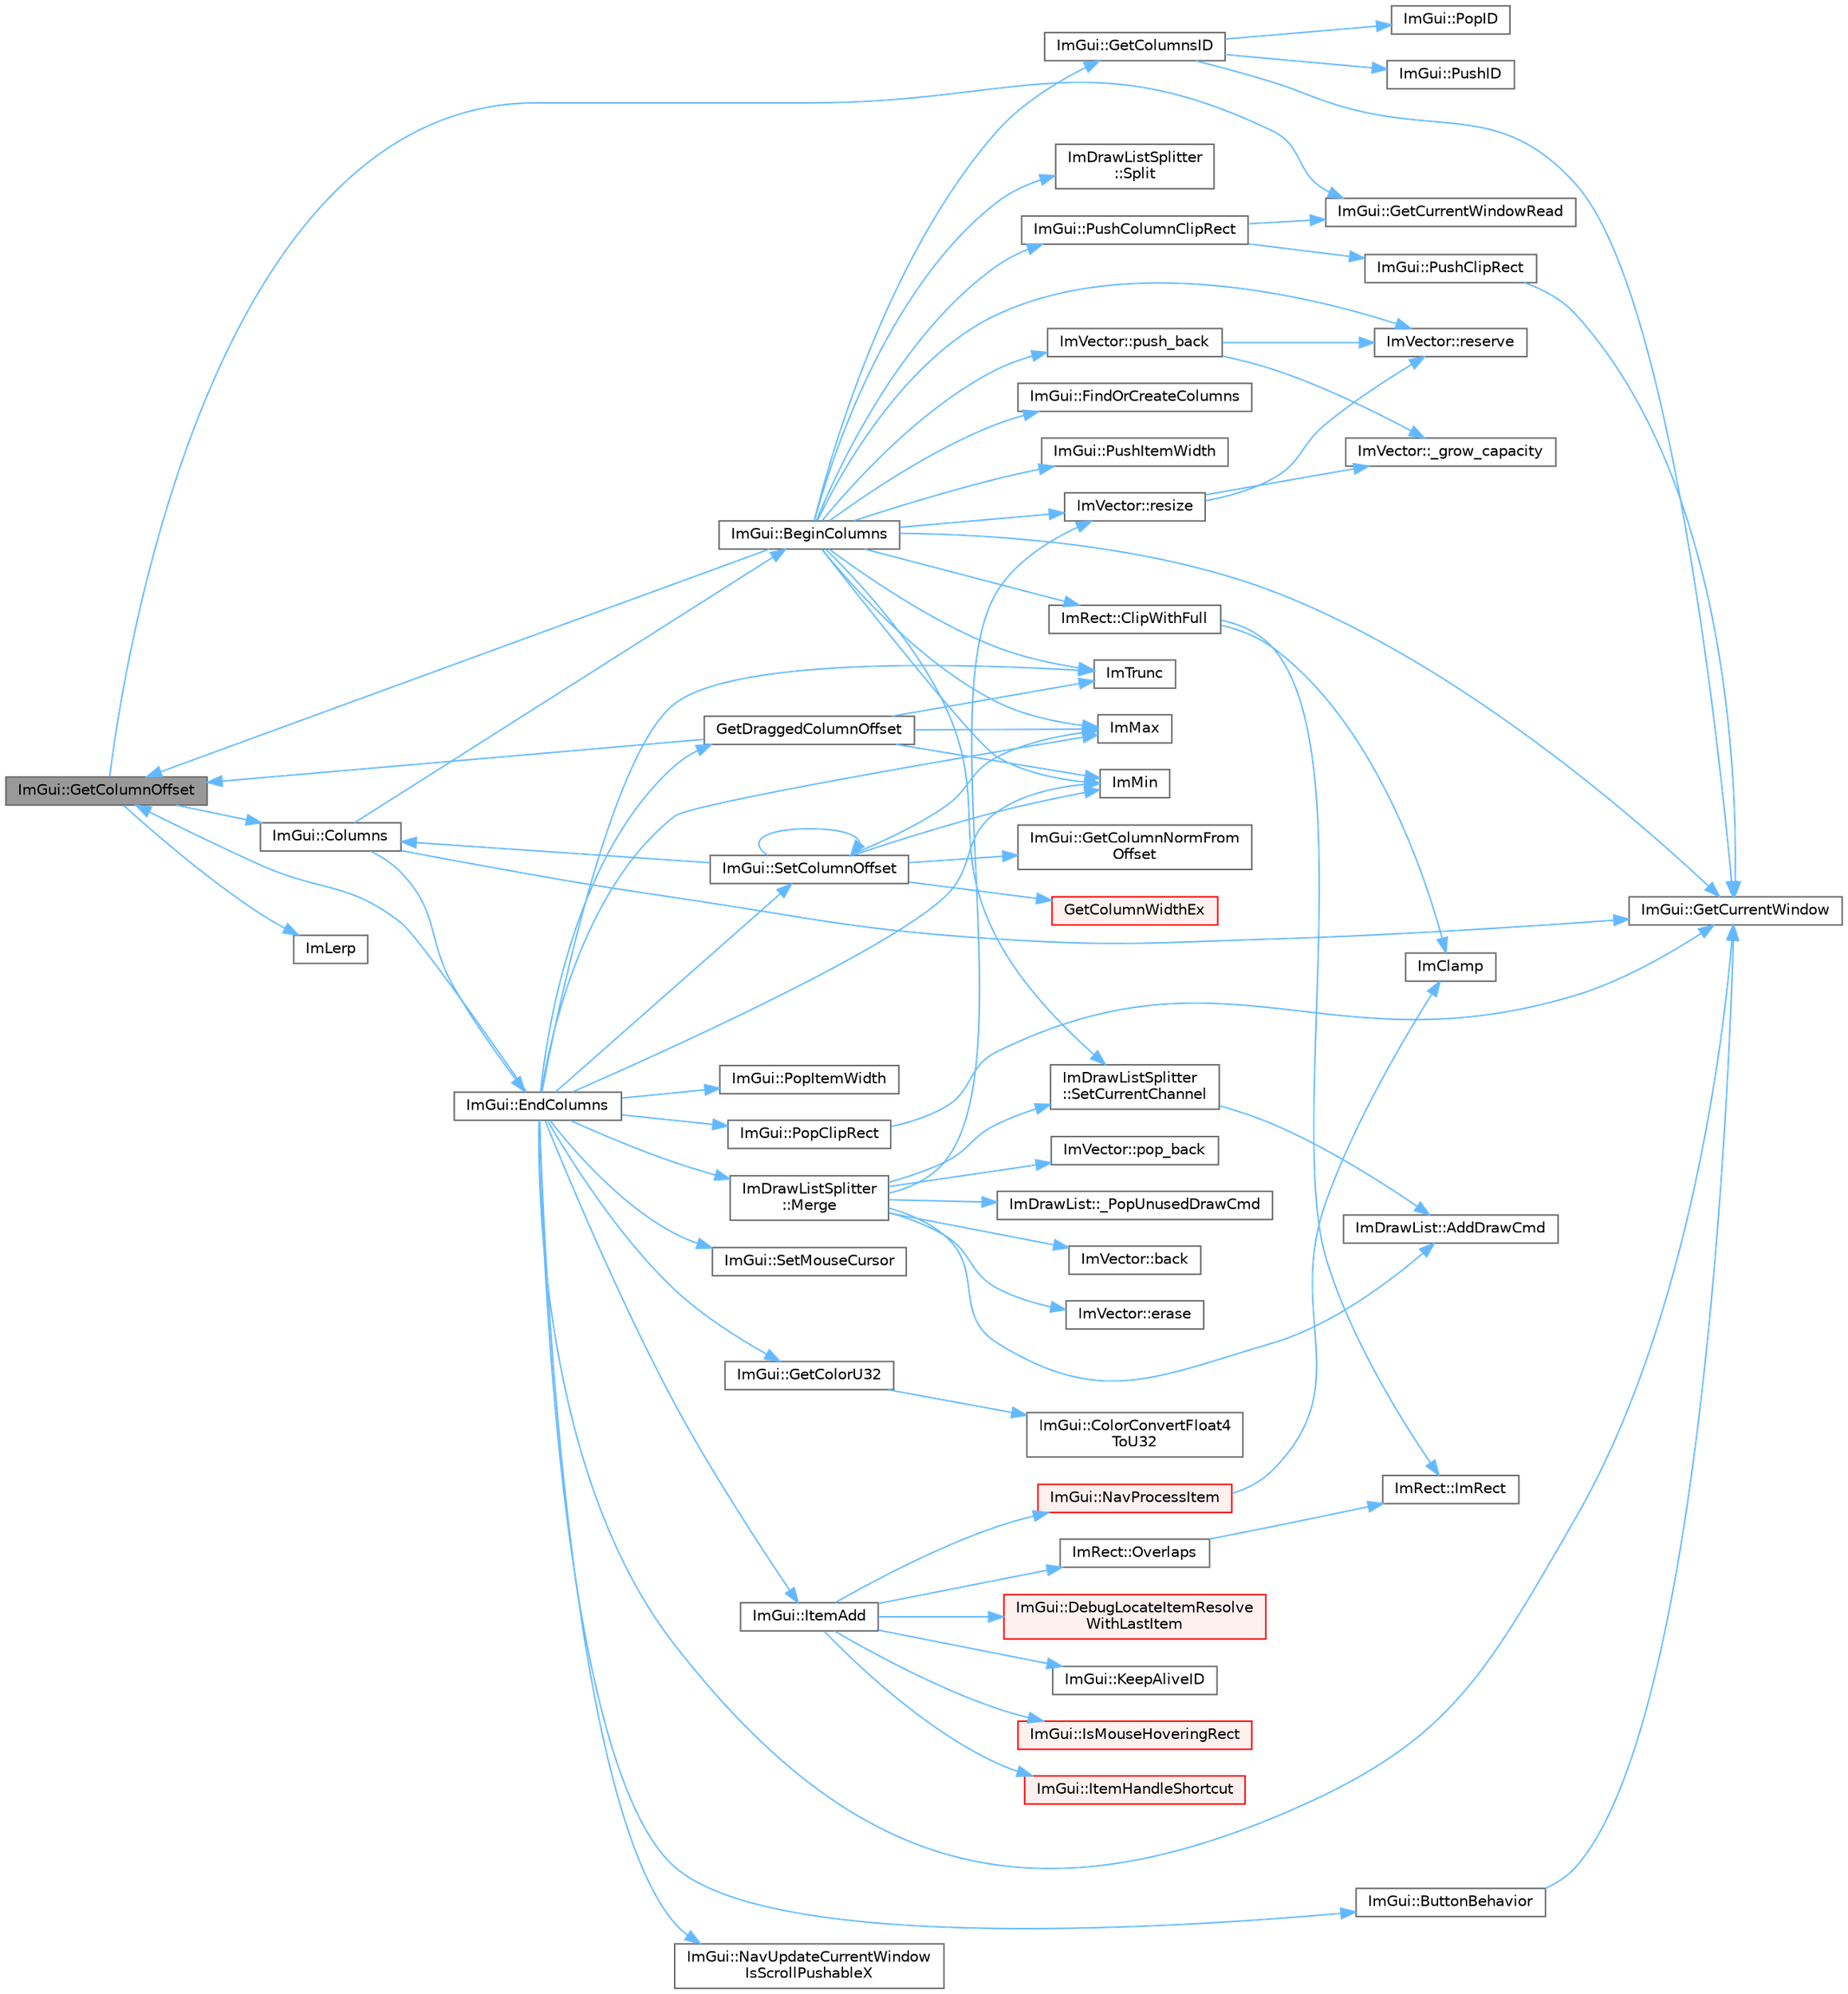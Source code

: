 digraph "ImGui::GetColumnOffset"
{
 // LATEX_PDF_SIZE
  bgcolor="transparent";
  edge [fontname=Helvetica,fontsize=10,labelfontname=Helvetica,labelfontsize=10];
  node [fontname=Helvetica,fontsize=10,shape=box,height=0.2,width=0.4];
  rankdir="LR";
  Node1 [id="Node000001",label="ImGui::GetColumnOffset",height=0.2,width=0.4,color="gray40", fillcolor="grey60", style="filled", fontcolor="black",tooltip=" "];
  Node1 -> Node2 [id="edge1_Node000001_Node000002",color="steelblue1",style="solid",tooltip=" "];
  Node2 [id="Node000002",label="ImGui::Columns",height=0.2,width=0.4,color="grey40", fillcolor="white", style="filled",URL="$namespace_im_gui.html#a901248754271ed70b4074ef193ad5899",tooltip=" "];
  Node2 -> Node3 [id="edge2_Node000002_Node000003",color="steelblue1",style="solid",tooltip=" "];
  Node3 [id="Node000003",label="ImGui::BeginColumns",height=0.2,width=0.4,color="grey40", fillcolor="white", style="filled",URL="$namespace_im_gui.html#a303fae66ef07f4f86ab242cf81021060",tooltip=" "];
  Node3 -> Node4 [id="edge3_Node000003_Node000004",color="steelblue1",style="solid",tooltip=" "];
  Node4 [id="Node000004",label="ImRect::ClipWithFull",height=0.2,width=0.4,color="grey40", fillcolor="white", style="filled",URL="$struct_im_rect.html#a32a5aaca4161b5ffa3f352d293a449ff",tooltip=" "];
  Node4 -> Node5 [id="edge4_Node000004_Node000005",color="steelblue1",style="solid",tooltip=" "];
  Node5 [id="Node000005",label="ImClamp",height=0.2,width=0.4,color="grey40", fillcolor="white", style="filled",URL="$imgui__internal_8h.html#a6e61ede308bfd68c7434e17905a29fc8",tooltip=" "];
  Node4 -> Node6 [id="edge5_Node000004_Node000006",color="steelblue1",style="solid",tooltip=" "];
  Node6 [id="Node000006",label="ImRect::ImRect",height=0.2,width=0.4,color="grey40", fillcolor="white", style="filled",URL="$struct_im_rect.html#a1e9548c8a334dfd32eaf4d399aa740e9",tooltip=" "];
  Node3 -> Node7 [id="edge6_Node000003_Node000007",color="steelblue1",style="solid",tooltip=" "];
  Node7 [id="Node000007",label="ImGui::FindOrCreateColumns",height=0.2,width=0.4,color="grey40", fillcolor="white", style="filled",URL="$namespace_im_gui.html#af04eb535c152ed14c87940b5d0661c7b",tooltip=" "];
  Node3 -> Node1 [id="edge7_Node000003_Node000001",color="steelblue1",style="solid",tooltip=" "];
  Node3 -> Node8 [id="edge8_Node000003_Node000008",color="steelblue1",style="solid",tooltip=" "];
  Node8 [id="Node000008",label="ImGui::GetColumnsID",height=0.2,width=0.4,color="grey40", fillcolor="white", style="filled",URL="$namespace_im_gui.html#a432f468da48b9aadd3c5928f1065939c",tooltip=" "];
  Node8 -> Node9 [id="edge9_Node000008_Node000009",color="steelblue1",style="solid",tooltip=" "];
  Node9 [id="Node000009",label="ImGui::GetCurrentWindow",height=0.2,width=0.4,color="grey40", fillcolor="white", style="filled",URL="$namespace_im_gui.html#ac452417b5004ca16a814a72cff153526",tooltip=" "];
  Node8 -> Node10 [id="edge10_Node000008_Node000010",color="steelblue1",style="solid",tooltip=" "];
  Node10 [id="Node000010",label="ImGui::PopID",height=0.2,width=0.4,color="grey40", fillcolor="white", style="filled",URL="$namespace_im_gui.html#aba0b2d8f890a5d435ae43d0c4a2d4dd1",tooltip=" "];
  Node8 -> Node11 [id="edge11_Node000008_Node000011",color="steelblue1",style="solid",tooltip=" "];
  Node11 [id="Node000011",label="ImGui::PushID",height=0.2,width=0.4,color="grey40", fillcolor="white", style="filled",URL="$namespace_im_gui.html#a27a8533605dc5b8cabf161bf7715bbde",tooltip=" "];
  Node3 -> Node9 [id="edge12_Node000003_Node000009",color="steelblue1",style="solid",tooltip=" "];
  Node3 -> Node12 [id="edge13_Node000003_Node000012",color="steelblue1",style="solid",tooltip=" "];
  Node12 [id="Node000012",label="ImMax",height=0.2,width=0.4,color="grey40", fillcolor="white", style="filled",URL="$imgui__internal_8h.html#a7667efd95147d0422f140917c71a9226",tooltip=" "];
  Node3 -> Node13 [id="edge14_Node000003_Node000013",color="steelblue1",style="solid",tooltip=" "];
  Node13 [id="Node000013",label="ImMin",height=0.2,width=0.4,color="grey40", fillcolor="white", style="filled",URL="$imgui__internal_8h.html#a7f9d7828066a9d61b5630adcdf4655d3",tooltip=" "];
  Node3 -> Node14 [id="edge15_Node000003_Node000014",color="steelblue1",style="solid",tooltip=" "];
  Node14 [id="Node000014",label="ImTrunc",height=0.2,width=0.4,color="grey40", fillcolor="white", style="filled",URL="$imgui__internal_8h.html#a34870cae27ccd450c17ec3d3910b2da4",tooltip=" "];
  Node3 -> Node15 [id="edge16_Node000003_Node000015",color="steelblue1",style="solid",tooltip=" "];
  Node15 [id="Node000015",label="ImVector::push_back",height=0.2,width=0.4,color="grey40", fillcolor="white", style="filled",URL="$struct_im_vector.html#aab5df48e0711a48bd12f3206e08c4108",tooltip=" "];
  Node15 -> Node16 [id="edge17_Node000015_Node000016",color="steelblue1",style="solid",tooltip=" "];
  Node16 [id="Node000016",label="ImVector::_grow_capacity",height=0.2,width=0.4,color="grey40", fillcolor="white", style="filled",URL="$struct_im_vector.html#a3a097635d464b1b70dc7d59996a88b28",tooltip=" "];
  Node15 -> Node17 [id="edge18_Node000015_Node000017",color="steelblue1",style="solid",tooltip=" "];
  Node17 [id="Node000017",label="ImVector::reserve",height=0.2,width=0.4,color="grey40", fillcolor="white", style="filled",URL="$struct_im_vector.html#a0f14f5736c3372157856eebb67123b75",tooltip=" "];
  Node3 -> Node18 [id="edge19_Node000003_Node000018",color="steelblue1",style="solid",tooltip=" "];
  Node18 [id="Node000018",label="ImGui::PushColumnClipRect",height=0.2,width=0.4,color="grey40", fillcolor="white", style="filled",URL="$namespace_im_gui.html#a54b5cf7f40d092e2959b1df2c8118181",tooltip=" "];
  Node18 -> Node19 [id="edge20_Node000018_Node000019",color="steelblue1",style="solid",tooltip=" "];
  Node19 [id="Node000019",label="ImGui::GetCurrentWindowRead",height=0.2,width=0.4,color="grey40", fillcolor="white", style="filled",URL="$namespace_im_gui.html#a055af7d6b7b4ae977a9c3c25a98e0d2f",tooltip=" "];
  Node18 -> Node20 [id="edge21_Node000018_Node000020",color="steelblue1",style="solid",tooltip=" "];
  Node20 [id="Node000020",label="ImGui::PushClipRect",height=0.2,width=0.4,color="grey40", fillcolor="white", style="filled",URL="$namespace_im_gui.html#a11c8bd8676e1281e15b24c9615b6904a",tooltip=" "];
  Node20 -> Node9 [id="edge22_Node000020_Node000009",color="steelblue1",style="solid",tooltip=" "];
  Node3 -> Node21 [id="edge23_Node000003_Node000021",color="steelblue1",style="solid",tooltip=" "];
  Node21 [id="Node000021",label="ImGui::PushItemWidth",height=0.2,width=0.4,color="grey40", fillcolor="white", style="filled",URL="$namespace_im_gui.html#a4ad13bf38f0521a339133248ef3e3036",tooltip=" "];
  Node3 -> Node17 [id="edge24_Node000003_Node000017",color="steelblue1",style="solid",tooltip=" "];
  Node3 -> Node22 [id="edge25_Node000003_Node000022",color="steelblue1",style="solid",tooltip=" "];
  Node22 [id="Node000022",label="ImVector::resize",height=0.2,width=0.4,color="grey40", fillcolor="white", style="filled",URL="$struct_im_vector.html#ac371dd62e56ae486b1a5038cf07eee56",tooltip=" "];
  Node22 -> Node16 [id="edge26_Node000022_Node000016",color="steelblue1",style="solid",tooltip=" "];
  Node22 -> Node17 [id="edge27_Node000022_Node000017",color="steelblue1",style="solid",tooltip=" "];
  Node3 -> Node23 [id="edge28_Node000003_Node000023",color="steelblue1",style="solid",tooltip=" "];
  Node23 [id="Node000023",label="ImDrawListSplitter\l::SetCurrentChannel",height=0.2,width=0.4,color="grey40", fillcolor="white", style="filled",URL="$struct_im_draw_list_splitter.html#ad3797b0755caa07f3d69a9e3566eb0e5",tooltip=" "];
  Node23 -> Node24 [id="edge29_Node000023_Node000024",color="steelblue1",style="solid",tooltip=" "];
  Node24 [id="Node000024",label="ImDrawList::AddDrawCmd",height=0.2,width=0.4,color="grey40", fillcolor="white", style="filled",URL="$struct_im_draw_list.html#a846714bb0321c6f1f908767abc8559e6",tooltip=" "];
  Node3 -> Node25 [id="edge30_Node000003_Node000025",color="steelblue1",style="solid",tooltip=" "];
  Node25 [id="Node000025",label="ImDrawListSplitter\l::Split",height=0.2,width=0.4,color="grey40", fillcolor="white", style="filled",URL="$struct_im_draw_list_splitter.html#aa491c5b1e10b2f5340e7db4949d31255",tooltip=" "];
  Node2 -> Node26 [id="edge31_Node000002_Node000026",color="steelblue1",style="solid",tooltip=" "];
  Node26 [id="Node000026",label="ImGui::EndColumns",height=0.2,width=0.4,color="grey40", fillcolor="white", style="filled",URL="$namespace_im_gui.html#af93bed3bce5475fe4d525d744f16aa20",tooltip=" "];
  Node26 -> Node27 [id="edge32_Node000026_Node000027",color="steelblue1",style="solid",tooltip=" "];
  Node27 [id="Node000027",label="ImGui::ButtonBehavior",height=0.2,width=0.4,color="grey40", fillcolor="white", style="filled",URL="$namespace_im_gui.html#a65a4f18b1bc8ce0f351687922089f374",tooltip=" "];
  Node27 -> Node9 [id="edge33_Node000027_Node000009",color="steelblue1",style="solid",tooltip=" "];
  Node26 -> Node28 [id="edge34_Node000026_Node000028",color="steelblue1",style="solid",tooltip=" "];
  Node28 [id="Node000028",label="ImGui::GetColorU32",height=0.2,width=0.4,color="grey40", fillcolor="white", style="filled",URL="$namespace_im_gui.html#a0de2d9bd347d9866511eb8d014e62556",tooltip=" "];
  Node28 -> Node29 [id="edge35_Node000028_Node000029",color="steelblue1",style="solid",tooltip=" "];
  Node29 [id="Node000029",label="ImGui::ColorConvertFloat4\lToU32",height=0.2,width=0.4,color="grey40", fillcolor="white", style="filled",URL="$namespace_im_gui.html#abe2691de0b1a71c774ab24cc91564a94",tooltip=" "];
  Node26 -> Node1 [id="edge36_Node000026_Node000001",color="steelblue1",style="solid",tooltip=" "];
  Node26 -> Node9 [id="edge37_Node000026_Node000009",color="steelblue1",style="solid",tooltip=" "];
  Node26 -> Node30 [id="edge38_Node000026_Node000030",color="steelblue1",style="solid",tooltip=" "];
  Node30 [id="Node000030",label="GetDraggedColumnOffset",height=0.2,width=0.4,color="grey40", fillcolor="white", style="filled",URL="$imgui__tables_8cpp.html#aa235e9c607930ebb1304d6df978d5fe8",tooltip=" "];
  Node30 -> Node1 [id="edge39_Node000030_Node000001",color="steelblue1",style="solid",tooltip=" "];
  Node30 -> Node12 [id="edge40_Node000030_Node000012",color="steelblue1",style="solid",tooltip=" "];
  Node30 -> Node13 [id="edge41_Node000030_Node000013",color="steelblue1",style="solid",tooltip=" "];
  Node30 -> Node14 [id="edge42_Node000030_Node000014",color="steelblue1",style="solid",tooltip=" "];
  Node26 -> Node12 [id="edge43_Node000026_Node000012",color="steelblue1",style="solid",tooltip=" "];
  Node26 -> Node13 [id="edge44_Node000026_Node000013",color="steelblue1",style="solid",tooltip=" "];
  Node26 -> Node14 [id="edge45_Node000026_Node000014",color="steelblue1",style="solid",tooltip=" "];
  Node26 -> Node31 [id="edge46_Node000026_Node000031",color="steelblue1",style="solid",tooltip=" "];
  Node31 [id="Node000031",label="ImGui::ItemAdd",height=0.2,width=0.4,color="grey40", fillcolor="white", style="filled",URL="$namespace_im_gui.html#a0c2ccafc8d403c02a6590ac21157b9ac",tooltip=" "];
  Node31 -> Node32 [id="edge47_Node000031_Node000032",color="steelblue1",style="solid",tooltip=" "];
  Node32 [id="Node000032",label="ImGui::DebugLocateItemResolve\lWithLastItem",height=0.2,width=0.4,color="red", fillcolor="#FFF0F0", style="filled",URL="$namespace_im_gui.html#ae8ab0d7dfc90af8e82db3ed9e7829219",tooltip=" "];
  Node31 -> Node53 [id="edge48_Node000031_Node000053",color="steelblue1",style="solid",tooltip=" "];
  Node53 [id="Node000053",label="ImGui::IsMouseHoveringRect",height=0.2,width=0.4,color="red", fillcolor="#FFF0F0", style="filled",URL="$namespace_im_gui.html#ae0b8ea0e06c457316d6aed6c5b2a1c25",tooltip=" "];
  Node31 -> Node56 [id="edge49_Node000031_Node000056",color="steelblue1",style="solid",tooltip=" "];
  Node56 [id="Node000056",label="ImGui::ItemHandleShortcut",height=0.2,width=0.4,color="red", fillcolor="#FFF0F0", style="filled",URL="$namespace_im_gui.html#a338deb537666a886cf3ece08c07e9fa9",tooltip=" "];
  Node31 -> Node59 [id="edge50_Node000031_Node000059",color="steelblue1",style="solid",tooltip=" "];
  Node59 [id="Node000059",label="ImGui::KeepAliveID",height=0.2,width=0.4,color="grey40", fillcolor="white", style="filled",URL="$namespace_im_gui.html#a85a245c78a9f7c351636bdad6e60c488",tooltip=" "];
  Node31 -> Node60 [id="edge51_Node000031_Node000060",color="steelblue1",style="solid",tooltip=" "];
  Node60 [id="Node000060",label="ImGui::NavProcessItem",height=0.2,width=0.4,color="red", fillcolor="#FFF0F0", style="filled",URL="$namespace_im_gui.html#aa217c2f0448788f3c064bf828a8f9d8f",tooltip=" "];
  Node60 -> Node5 [id="edge52_Node000060_Node000005",color="steelblue1",style="solid",tooltip=" "];
  Node31 -> Node89 [id="edge53_Node000031_Node000089",color="steelblue1",style="solid",tooltip=" "];
  Node89 [id="Node000089",label="ImRect::Overlaps",height=0.2,width=0.4,color="grey40", fillcolor="white", style="filled",URL="$struct_im_rect.html#a0af3bade3781e5e7c6afdf71ccfb0d43",tooltip=" "];
  Node89 -> Node6 [id="edge54_Node000089_Node000006",color="steelblue1",style="solid",tooltip=" "];
  Node26 -> Node90 [id="edge55_Node000026_Node000090",color="steelblue1",style="solid",tooltip=" "];
  Node90 [id="Node000090",label="ImDrawListSplitter\l::Merge",height=0.2,width=0.4,color="grey40", fillcolor="white", style="filled",URL="$struct_im_draw_list_splitter.html#af3fc4bad2abca9e481d476d1877ba5be",tooltip=" "];
  Node90 -> Node91 [id="edge56_Node000090_Node000091",color="steelblue1",style="solid",tooltip=" "];
  Node91 [id="Node000091",label="ImDrawList::_PopUnusedDrawCmd",height=0.2,width=0.4,color="grey40", fillcolor="white", style="filled",URL="$struct_im_draw_list.html#a2cb0295fcd3062bfedbebbad55865455",tooltip=" "];
  Node90 -> Node24 [id="edge57_Node000090_Node000024",color="steelblue1",style="solid",tooltip=" "];
  Node90 -> Node92 [id="edge58_Node000090_Node000092",color="steelblue1",style="solid",tooltip=" "];
  Node92 [id="Node000092",label="ImVector::back",height=0.2,width=0.4,color="grey40", fillcolor="white", style="filled",URL="$struct_im_vector.html#a2d80e87e81b1b01143c8d8be93e6fde1",tooltip=" "];
  Node90 -> Node93 [id="edge59_Node000090_Node000093",color="steelblue1",style="solid",tooltip=" "];
  Node93 [id="Node000093",label="ImVector::erase",height=0.2,width=0.4,color="grey40", fillcolor="white", style="filled",URL="$struct_im_vector.html#a2f88ac70791f2da6d4168d7b29f38f1e",tooltip=" "];
  Node90 -> Node94 [id="edge60_Node000090_Node000094",color="steelblue1",style="solid",tooltip=" "];
  Node94 [id="Node000094",label="ImVector::pop_back",height=0.2,width=0.4,color="grey40", fillcolor="white", style="filled",URL="$struct_im_vector.html#a3db7ce62d3c429effdb893fbf7148c1c",tooltip=" "];
  Node90 -> Node22 [id="edge61_Node000090_Node000022",color="steelblue1",style="solid",tooltip=" "];
  Node90 -> Node23 [id="edge62_Node000090_Node000023",color="steelblue1",style="solid",tooltip=" "];
  Node26 -> Node95 [id="edge63_Node000026_Node000095",color="steelblue1",style="solid",tooltip=" "];
  Node95 [id="Node000095",label="ImGui::NavUpdateCurrentWindow\lIsScrollPushableX",height=0.2,width=0.4,color="grey40", fillcolor="white", style="filled",URL="$namespace_im_gui.html#a5c0c081852a520c006a0b084d0e8b0cb",tooltip=" "];
  Node26 -> Node96 [id="edge64_Node000026_Node000096",color="steelblue1",style="solid",tooltip=" "];
  Node96 [id="Node000096",label="ImGui::PopClipRect",height=0.2,width=0.4,color="grey40", fillcolor="white", style="filled",URL="$namespace_im_gui.html#aef1c8a6e5a3c70cb10d03d2a2a66dfd8",tooltip=" "];
  Node96 -> Node9 [id="edge65_Node000096_Node000009",color="steelblue1",style="solid",tooltip=" "];
  Node26 -> Node97 [id="edge66_Node000026_Node000097",color="steelblue1",style="solid",tooltip=" "];
  Node97 [id="Node000097",label="ImGui::PopItemWidth",height=0.2,width=0.4,color="grey40", fillcolor="white", style="filled",URL="$namespace_im_gui.html#ad29a3fc0cb5dfc7f9fc7224512ce90bf",tooltip=" "];
  Node26 -> Node98 [id="edge67_Node000026_Node000098",color="steelblue1",style="solid",tooltip=" "];
  Node98 [id="Node000098",label="ImGui::SetColumnOffset",height=0.2,width=0.4,color="grey40", fillcolor="white", style="filled",URL="$namespace_im_gui.html#a8cc207211d6cf3f77b505e24aed4ebcc",tooltip=" "];
  Node98 -> Node2 [id="edge68_Node000098_Node000002",color="steelblue1",style="solid",tooltip=" "];
  Node98 -> Node99 [id="edge69_Node000098_Node000099",color="steelblue1",style="solid",tooltip=" "];
  Node99 [id="Node000099",label="ImGui::GetColumnNormFrom\lOffset",height=0.2,width=0.4,color="grey40", fillcolor="white", style="filled",URL="$namespace_im_gui.html#ad43f0dd1dbdbb9df814e4b42afe747d0",tooltip=" "];
  Node98 -> Node100 [id="edge70_Node000098_Node000100",color="steelblue1",style="solid",tooltip=" "];
  Node100 [id="Node000100",label="GetColumnWidthEx",height=0.2,width=0.4,color="red", fillcolor="#FFF0F0", style="filled",URL="$imgui__tables_8cpp.html#aabc7ace6eaff201b41715fac3c12b154",tooltip=" "];
  Node98 -> Node12 [id="edge71_Node000098_Node000012",color="steelblue1",style="solid",tooltip=" "];
  Node98 -> Node13 [id="edge72_Node000098_Node000013",color="steelblue1",style="solid",tooltip=" "];
  Node98 -> Node98 [id="edge73_Node000098_Node000098",color="steelblue1",style="solid",tooltip=" "];
  Node26 -> Node102 [id="edge74_Node000026_Node000102",color="steelblue1",style="solid",tooltip=" "];
  Node102 [id="Node000102",label="ImGui::SetMouseCursor",height=0.2,width=0.4,color="grey40", fillcolor="white", style="filled",URL="$namespace_im_gui.html#aca3237fd4efa0af7fc6b4eff6494dfce",tooltip=" "];
  Node2 -> Node9 [id="edge75_Node000002_Node000009",color="steelblue1",style="solid",tooltip=" "];
  Node1 -> Node19 [id="edge76_Node000001_Node000019",color="steelblue1",style="solid",tooltip=" "];
  Node1 -> Node82 [id="edge77_Node000001_Node000082",color="steelblue1",style="solid",tooltip=" "];
  Node82 [id="Node000082",label="ImLerp",height=0.2,width=0.4,color="grey40", fillcolor="white", style="filled",URL="$imgui__internal_8h.html#a1d7813429922346e44eebd82d13f777c",tooltip=" "];
}
